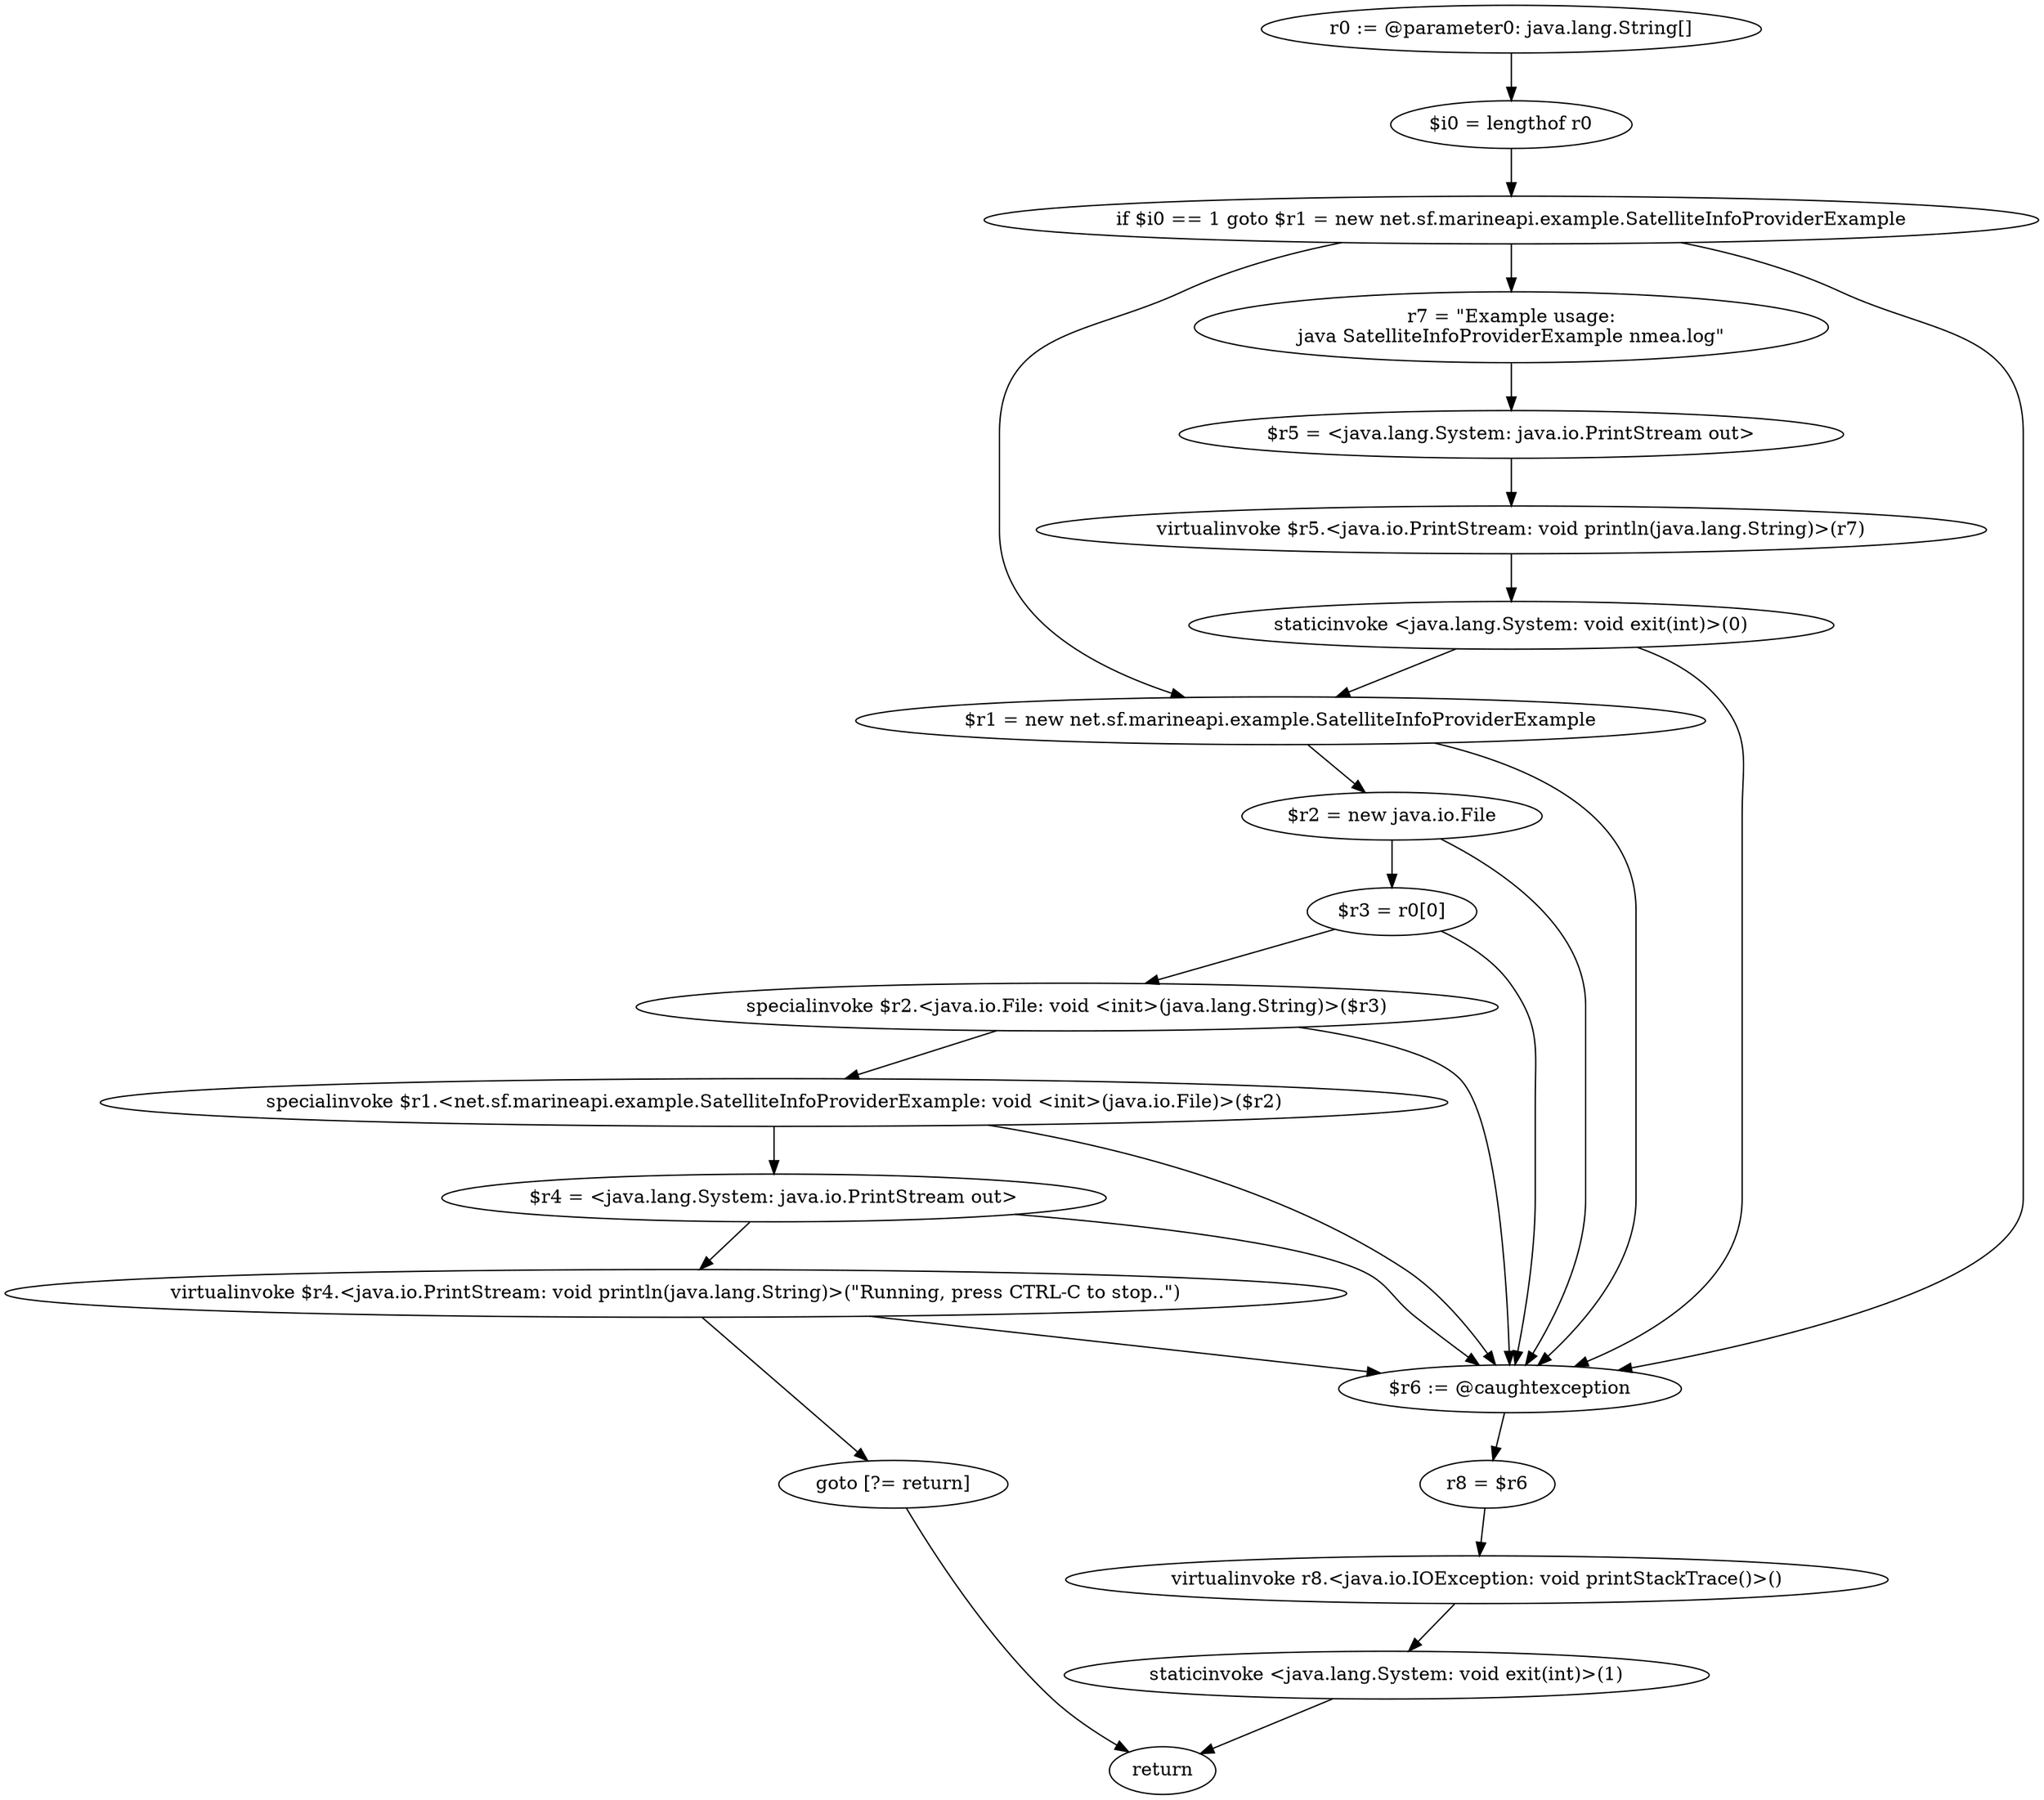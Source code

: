 digraph "unitGraph" {
    "r0 := @parameter0: java.lang.String[]"
    "$i0 = lengthof r0"
    "if $i0 == 1 goto $r1 = new net.sf.marineapi.example.SatelliteInfoProviderExample"
    "r7 = \"Example usage:\njava SatelliteInfoProviderExample nmea.log\""
    "$r5 = <java.lang.System: java.io.PrintStream out>"
    "virtualinvoke $r5.<java.io.PrintStream: void println(java.lang.String)>(r7)"
    "staticinvoke <java.lang.System: void exit(int)>(0)"
    "$r1 = new net.sf.marineapi.example.SatelliteInfoProviderExample"
    "$r2 = new java.io.File"
    "$r3 = r0[0]"
    "specialinvoke $r2.<java.io.File: void <init>(java.lang.String)>($r3)"
    "specialinvoke $r1.<net.sf.marineapi.example.SatelliteInfoProviderExample: void <init>(java.io.File)>($r2)"
    "$r4 = <java.lang.System: java.io.PrintStream out>"
    "virtualinvoke $r4.<java.io.PrintStream: void println(java.lang.String)>(\"Running, press CTRL-C to stop..\")"
    "goto [?= return]"
    "$r6 := @caughtexception"
    "r8 = $r6"
    "virtualinvoke r8.<java.io.IOException: void printStackTrace()>()"
    "staticinvoke <java.lang.System: void exit(int)>(1)"
    "return"
    "r0 := @parameter0: java.lang.String[]"->"$i0 = lengthof r0";
    "$i0 = lengthof r0"->"if $i0 == 1 goto $r1 = new net.sf.marineapi.example.SatelliteInfoProviderExample";
    "if $i0 == 1 goto $r1 = new net.sf.marineapi.example.SatelliteInfoProviderExample"->"r7 = \"Example usage:\njava SatelliteInfoProviderExample nmea.log\"";
    "if $i0 == 1 goto $r1 = new net.sf.marineapi.example.SatelliteInfoProviderExample"->"$r1 = new net.sf.marineapi.example.SatelliteInfoProviderExample";
    "if $i0 == 1 goto $r1 = new net.sf.marineapi.example.SatelliteInfoProviderExample"->"$r6 := @caughtexception";
    "r7 = \"Example usage:\njava SatelliteInfoProviderExample nmea.log\""->"$r5 = <java.lang.System: java.io.PrintStream out>";
    "$r5 = <java.lang.System: java.io.PrintStream out>"->"virtualinvoke $r5.<java.io.PrintStream: void println(java.lang.String)>(r7)";
    "virtualinvoke $r5.<java.io.PrintStream: void println(java.lang.String)>(r7)"->"staticinvoke <java.lang.System: void exit(int)>(0)";
    "staticinvoke <java.lang.System: void exit(int)>(0)"->"$r1 = new net.sf.marineapi.example.SatelliteInfoProviderExample";
    "staticinvoke <java.lang.System: void exit(int)>(0)"->"$r6 := @caughtexception";
    "$r1 = new net.sf.marineapi.example.SatelliteInfoProviderExample"->"$r2 = new java.io.File";
    "$r1 = new net.sf.marineapi.example.SatelliteInfoProviderExample"->"$r6 := @caughtexception";
    "$r2 = new java.io.File"->"$r3 = r0[0]";
    "$r2 = new java.io.File"->"$r6 := @caughtexception";
    "$r3 = r0[0]"->"specialinvoke $r2.<java.io.File: void <init>(java.lang.String)>($r3)";
    "$r3 = r0[0]"->"$r6 := @caughtexception";
    "specialinvoke $r2.<java.io.File: void <init>(java.lang.String)>($r3)"->"specialinvoke $r1.<net.sf.marineapi.example.SatelliteInfoProviderExample: void <init>(java.io.File)>($r2)";
    "specialinvoke $r2.<java.io.File: void <init>(java.lang.String)>($r3)"->"$r6 := @caughtexception";
    "specialinvoke $r1.<net.sf.marineapi.example.SatelliteInfoProviderExample: void <init>(java.io.File)>($r2)"->"$r4 = <java.lang.System: java.io.PrintStream out>";
    "specialinvoke $r1.<net.sf.marineapi.example.SatelliteInfoProviderExample: void <init>(java.io.File)>($r2)"->"$r6 := @caughtexception";
    "$r4 = <java.lang.System: java.io.PrintStream out>"->"virtualinvoke $r4.<java.io.PrintStream: void println(java.lang.String)>(\"Running, press CTRL-C to stop..\")";
    "$r4 = <java.lang.System: java.io.PrintStream out>"->"$r6 := @caughtexception";
    "virtualinvoke $r4.<java.io.PrintStream: void println(java.lang.String)>(\"Running, press CTRL-C to stop..\")"->"goto [?= return]";
    "virtualinvoke $r4.<java.io.PrintStream: void println(java.lang.String)>(\"Running, press CTRL-C to stop..\")"->"$r6 := @caughtexception";
    "goto [?= return]"->"return";
    "$r6 := @caughtexception"->"r8 = $r6";
    "r8 = $r6"->"virtualinvoke r8.<java.io.IOException: void printStackTrace()>()";
    "virtualinvoke r8.<java.io.IOException: void printStackTrace()>()"->"staticinvoke <java.lang.System: void exit(int)>(1)";
    "staticinvoke <java.lang.System: void exit(int)>(1)"->"return";
}
